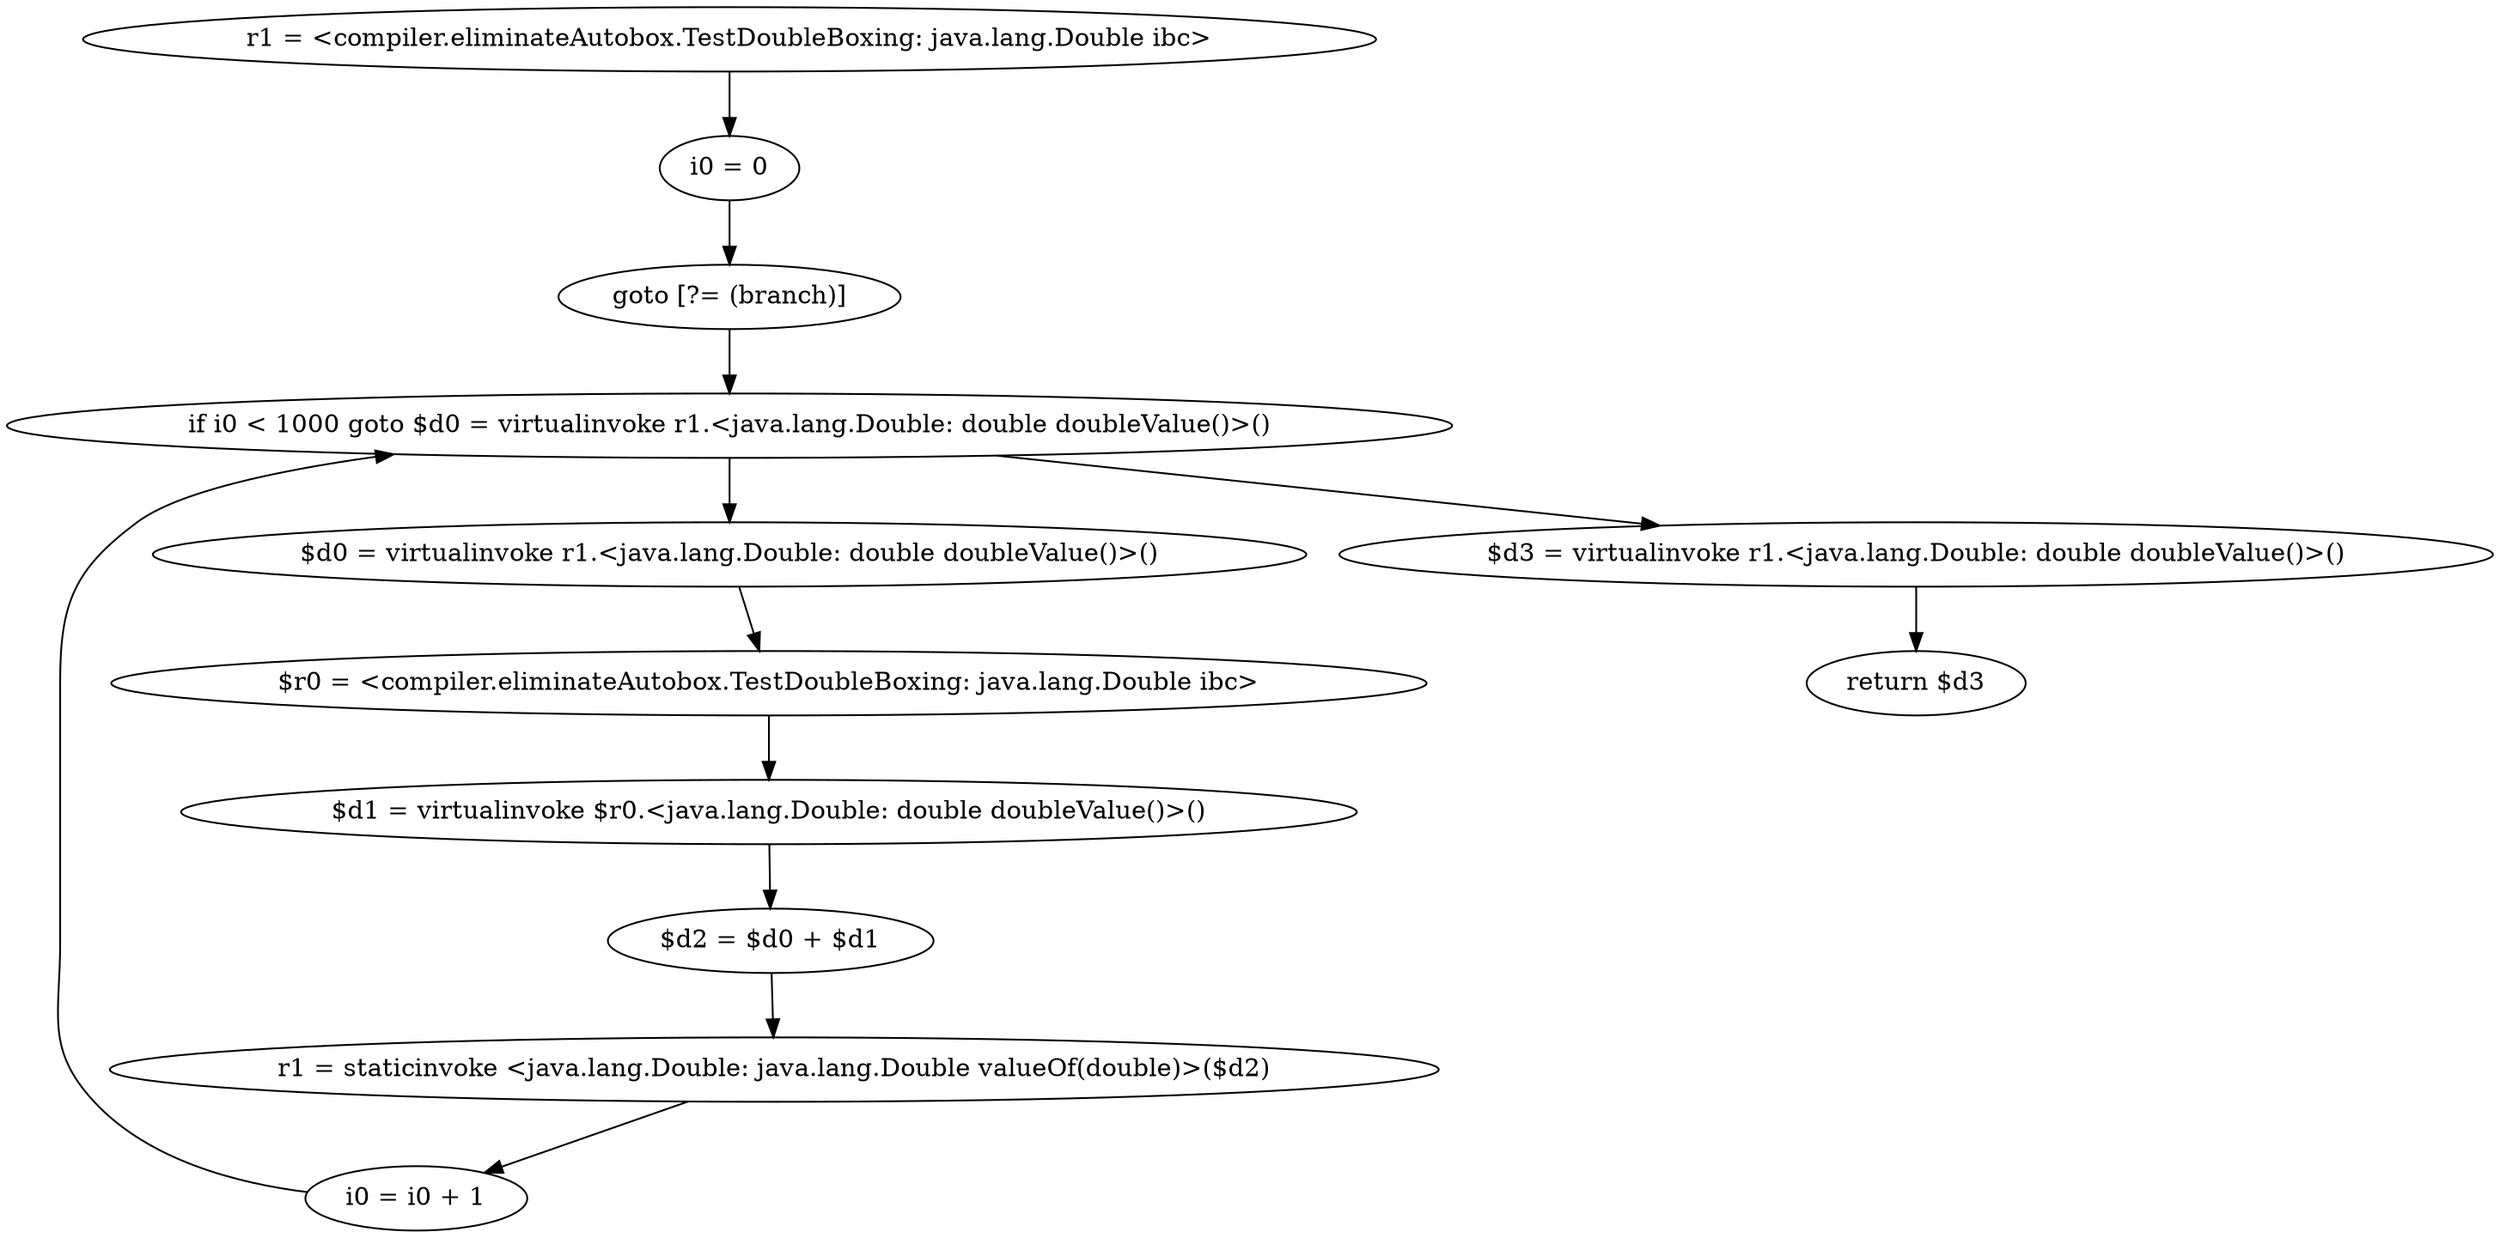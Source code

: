 digraph "unitGraph" {
    "r1 = <compiler.eliminateAutobox.TestDoubleBoxing: java.lang.Double ibc>"
    "i0 = 0"
    "goto [?= (branch)]"
    "$d0 = virtualinvoke r1.<java.lang.Double: double doubleValue()>()"
    "$r0 = <compiler.eliminateAutobox.TestDoubleBoxing: java.lang.Double ibc>"
    "$d1 = virtualinvoke $r0.<java.lang.Double: double doubleValue()>()"
    "$d2 = $d0 + $d1"
    "r1 = staticinvoke <java.lang.Double: java.lang.Double valueOf(double)>($d2)"
    "i0 = i0 + 1"
    "if i0 < 1000 goto $d0 = virtualinvoke r1.<java.lang.Double: double doubleValue()>()"
    "$d3 = virtualinvoke r1.<java.lang.Double: double doubleValue()>()"
    "return $d3"
    "r1 = <compiler.eliminateAutobox.TestDoubleBoxing: java.lang.Double ibc>"->"i0 = 0";
    "i0 = 0"->"goto [?= (branch)]";
    "goto [?= (branch)]"->"if i0 < 1000 goto $d0 = virtualinvoke r1.<java.lang.Double: double doubleValue()>()";
    "$d0 = virtualinvoke r1.<java.lang.Double: double doubleValue()>()"->"$r0 = <compiler.eliminateAutobox.TestDoubleBoxing: java.lang.Double ibc>";
    "$r0 = <compiler.eliminateAutobox.TestDoubleBoxing: java.lang.Double ibc>"->"$d1 = virtualinvoke $r0.<java.lang.Double: double doubleValue()>()";
    "$d1 = virtualinvoke $r0.<java.lang.Double: double doubleValue()>()"->"$d2 = $d0 + $d1";
    "$d2 = $d0 + $d1"->"r1 = staticinvoke <java.lang.Double: java.lang.Double valueOf(double)>($d2)";
    "r1 = staticinvoke <java.lang.Double: java.lang.Double valueOf(double)>($d2)"->"i0 = i0 + 1";
    "i0 = i0 + 1"->"if i0 < 1000 goto $d0 = virtualinvoke r1.<java.lang.Double: double doubleValue()>()";
    "if i0 < 1000 goto $d0 = virtualinvoke r1.<java.lang.Double: double doubleValue()>()"->"$d3 = virtualinvoke r1.<java.lang.Double: double doubleValue()>()";
    "if i0 < 1000 goto $d0 = virtualinvoke r1.<java.lang.Double: double doubleValue()>()"->"$d0 = virtualinvoke r1.<java.lang.Double: double doubleValue()>()";
    "$d3 = virtualinvoke r1.<java.lang.Double: double doubleValue()>()"->"return $d3";
}

